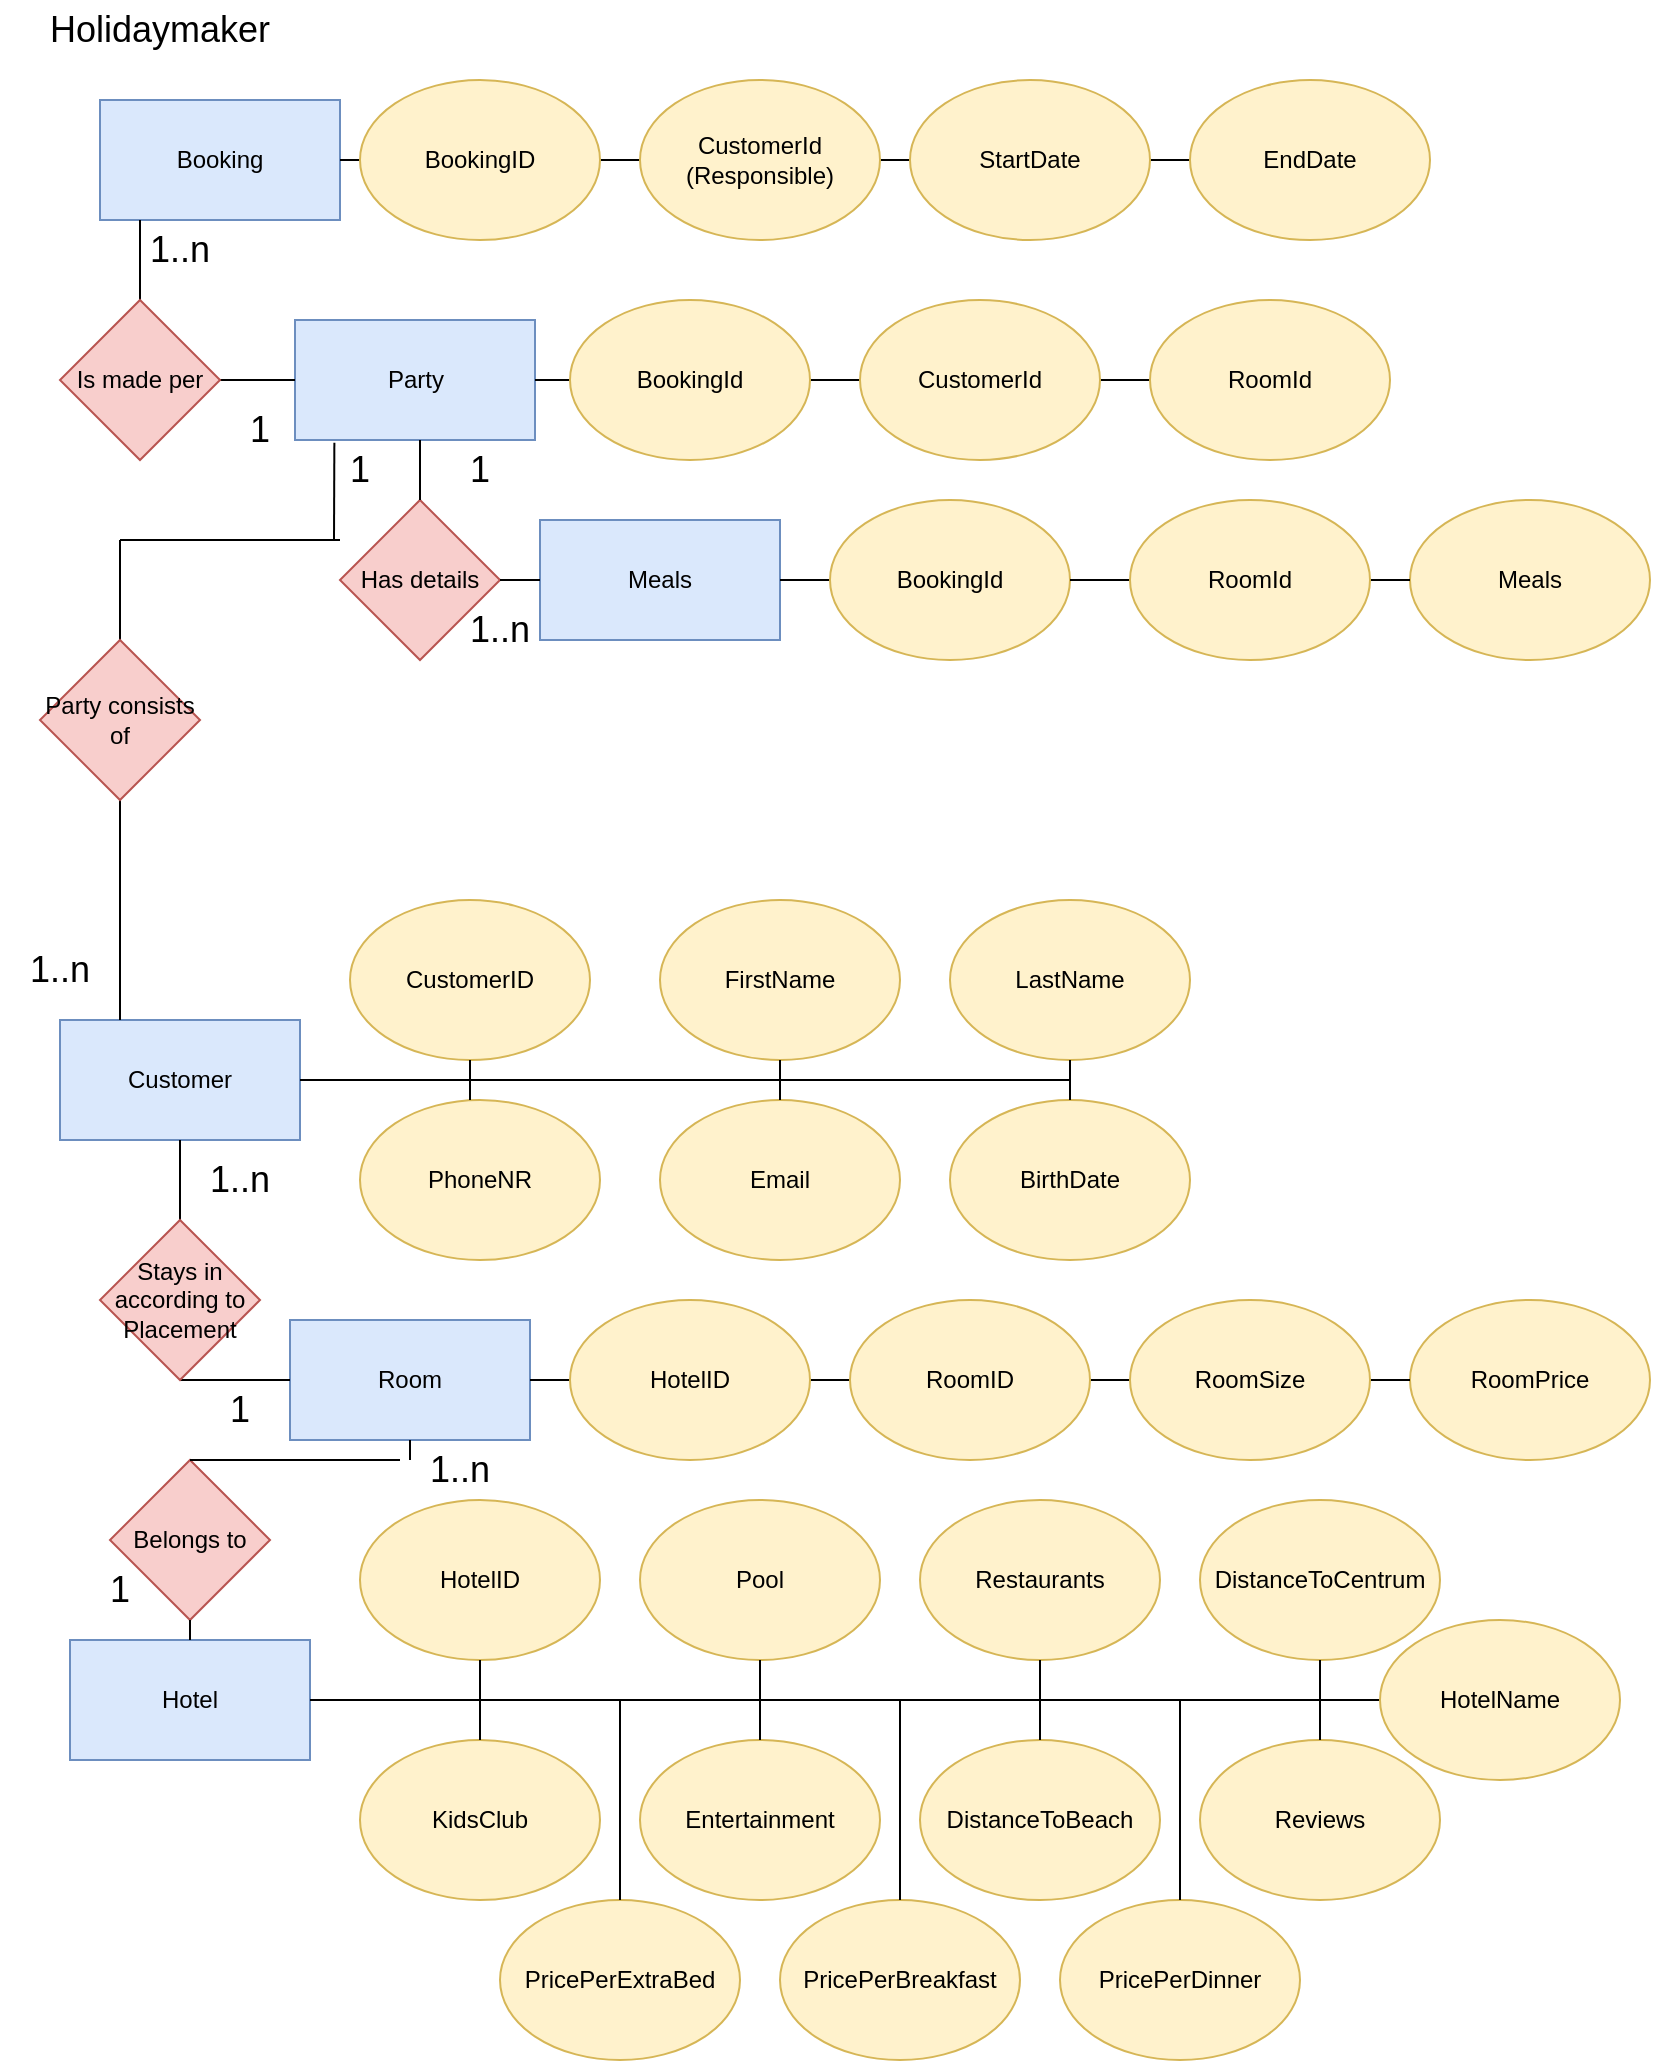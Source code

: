 <mxfile version="16.1.2" type="google"><diagram id="R2lEEEUBdFMjLlhIrx00" name="Page-1"><mxGraphModel dx="1422" dy="1862" grid="1" gridSize="10" guides="1" tooltips="1" connect="1" arrows="1" fold="1" page="1" pageScale="1" pageWidth="850" pageHeight="1100" math="0" shadow="0" extFonts="Permanent Marker^https://fonts.googleapis.com/css?family=Permanent+Marker"><root><mxCell id="0"/><mxCell id="1" parent="0"/><mxCell id="Dmn-SxUg9u5VaEQKPg6Y-27" value="CustomerID" style="ellipse;whiteSpace=wrap;html=1;fillColor=#fff2cc;strokeColor=#d6b656;" parent="1" vertex="1"><mxGeometry x="185" y="-630" width="120" height="80" as="geometry"/></mxCell><mxCell id="Dmn-SxUg9u5VaEQKPg6Y-80" value="&lt;font style=&quot;font-size: 18px&quot;&gt;Holidaymaker&lt;/font&gt;" style="text;html=1;strokeColor=none;fillColor=none;align=center;verticalAlign=middle;whiteSpace=wrap;rounded=0;" parent="1" vertex="1"><mxGeometry x="60" y="-1080" width="60" height="30" as="geometry"/></mxCell><mxCell id="2mYoJZy2AMbF7OfkjSif-2" value="Hotel" style="rounded=0;whiteSpace=wrap;html=1;fillColor=#dae8fc;strokeColor=#6c8ebf;" parent="1" vertex="1"><mxGeometry x="45" y="-260" width="120" height="60" as="geometry"/></mxCell><mxCell id="2mYoJZy2AMbF7OfkjSif-3" value="Room" style="rounded=0;whiteSpace=wrap;html=1;fillColor=#dae8fc;strokeColor=#6c8ebf;" parent="1" vertex="1"><mxGeometry x="155" y="-420" width="120" height="60" as="geometry"/></mxCell><mxCell id="2mYoJZy2AMbF7OfkjSif-4" value="Customer" style="rounded=0;whiteSpace=wrap;html=1;fillColor=#dae8fc;strokeColor=#6c8ebf;" parent="1" vertex="1"><mxGeometry x="40" y="-570" width="120" height="60" as="geometry"/></mxCell><mxCell id="2mYoJZy2AMbF7OfkjSif-6" value="FirstName" style="ellipse;whiteSpace=wrap;html=1;fillColor=#fff2cc;strokeColor=#d6b656;" parent="1" vertex="1"><mxGeometry x="340" y="-630" width="120" height="80" as="geometry"/></mxCell><mxCell id="2mYoJZy2AMbF7OfkjSif-11" value="PhoneNR" style="ellipse;whiteSpace=wrap;html=1;fillColor=#fff2cc;strokeColor=#d6b656;" parent="1" vertex="1"><mxGeometry x="190" y="-530" width="120" height="80" as="geometry"/></mxCell><mxCell id="2mYoJZy2AMbF7OfkjSif-12" value="Email" style="ellipse;whiteSpace=wrap;html=1;fillColor=#fff2cc;strokeColor=#d6b656;" parent="1" vertex="1"><mxGeometry x="340" y="-530" width="120" height="80" as="geometry"/></mxCell><mxCell id="2mYoJZy2AMbF7OfkjSif-13" value="BirthDate" style="ellipse;whiteSpace=wrap;html=1;fillColor=#fff2cc;strokeColor=#d6b656;" parent="1" vertex="1"><mxGeometry x="485" y="-530" width="120" height="80" as="geometry"/></mxCell><mxCell id="2mYoJZy2AMbF7OfkjSif-14" value="HotelID" style="ellipse;whiteSpace=wrap;html=1;fillColor=#fff2cc;strokeColor=#d6b656;" parent="1" vertex="1"><mxGeometry x="190" y="-330" width="120" height="80" as="geometry"/></mxCell><mxCell id="2mYoJZy2AMbF7OfkjSif-15" value="Pool" style="ellipse;whiteSpace=wrap;html=1;fillColor=#fff2cc;strokeColor=#d6b656;" parent="1" vertex="1"><mxGeometry x="330" y="-330" width="120" height="80" as="geometry"/></mxCell><mxCell id="2mYoJZy2AMbF7OfkjSif-16" value="Restaurants" style="ellipse;whiteSpace=wrap;html=1;fillColor=#fff2cc;strokeColor=#d6b656;" parent="1" vertex="1"><mxGeometry x="470" y="-330" width="120" height="80" as="geometry"/></mxCell><mxCell id="2mYoJZy2AMbF7OfkjSif-17" value="KidsClub" style="ellipse;whiteSpace=wrap;html=1;fillColor=#fff2cc;strokeColor=#d6b656;" parent="1" vertex="1"><mxGeometry x="190" y="-210" width="120" height="80" as="geometry"/></mxCell><mxCell id="2mYoJZy2AMbF7OfkjSif-18" value="Entertainment" style="ellipse;whiteSpace=wrap;html=1;fillColor=#fff2cc;strokeColor=#d6b656;" parent="1" vertex="1"><mxGeometry x="330" y="-210" width="120" height="80" as="geometry"/></mxCell><mxCell id="2mYoJZy2AMbF7OfkjSif-19" value="LastName" style="ellipse;whiteSpace=wrap;html=1;fillColor=#fff2cc;strokeColor=#d6b656;" parent="1" vertex="1"><mxGeometry x="485" y="-630" width="120" height="80" as="geometry"/></mxCell><mxCell id="2mYoJZy2AMbF7OfkjSif-22" value="RoomPrice" style="ellipse;whiteSpace=wrap;html=1;fillColor=#fff2cc;strokeColor=#d6b656;" parent="1" vertex="1"><mxGeometry x="715" y="-430" width="120" height="80" as="geometry"/></mxCell><mxCell id="2mYoJZy2AMbF7OfkjSif-23" value="DistanceToBeach" style="ellipse;whiteSpace=wrap;html=1;fillColor=#fff2cc;strokeColor=#d6b656;" parent="1" vertex="1"><mxGeometry x="470" y="-210" width="120" height="80" as="geometry"/></mxCell><mxCell id="2mYoJZy2AMbF7OfkjSif-24" value="DistanceToCentrum" style="ellipse;whiteSpace=wrap;html=1;fillColor=#fff2cc;strokeColor=#d6b656;" parent="1" vertex="1"><mxGeometry x="610" y="-330" width="120" height="80" as="geometry"/></mxCell><mxCell id="2mYoJZy2AMbF7OfkjSif-25" value="Reviews" style="ellipse;whiteSpace=wrap;html=1;fillColor=#fff2cc;strokeColor=#d6b656;" parent="1" vertex="1"><mxGeometry x="610" y="-210" width="120" height="80" as="geometry"/></mxCell><mxCell id="2mYoJZy2AMbF7OfkjSif-26" value="Booking" style="rounded=0;whiteSpace=wrap;html=1;fillColor=#dae8fc;strokeColor=#6c8ebf;" parent="1" vertex="1"><mxGeometry x="60" y="-1030" width="120" height="60" as="geometry"/></mxCell><mxCell id="2mYoJZy2AMbF7OfkjSif-35" value="PricePerExtraBed" style="ellipse;whiteSpace=wrap;html=1;fillColor=#fff2cc;strokeColor=#d6b656;" parent="1" vertex="1"><mxGeometry x="260" y="-130" width="120" height="80" as="geometry"/></mxCell><mxCell id="2mYoJZy2AMbF7OfkjSif-36" value="PricePerDinner" style="ellipse;whiteSpace=wrap;html=1;fillColor=#fff2cc;strokeColor=#d6b656;" parent="1" vertex="1"><mxGeometry x="540" y="-130" width="120" height="80" as="geometry"/></mxCell><mxCell id="2mYoJZy2AMbF7OfkjSif-37" value="PricePerBreakfast" style="ellipse;whiteSpace=wrap;html=1;fillColor=#fff2cc;strokeColor=#d6b656;" parent="1" vertex="1"><mxGeometry x="400" y="-130" width="120" height="80" as="geometry"/></mxCell><mxCell id="2mYoJZy2AMbF7OfkjSif-38" value="Party" style="rounded=0;whiteSpace=wrap;html=1;fillColor=#dae8fc;strokeColor=#6c8ebf;" parent="1" vertex="1"><mxGeometry x="157.5" y="-920" width="120" height="60" as="geometry"/></mxCell><mxCell id="4hWKKwx23Ke5O0iO508c-1" value="" style="endArrow=none;html=1;rounded=0;fontSize=18;entryX=1;entryY=0.5;entryDx=0;entryDy=0;exitX=0.5;exitY=1;exitDx=0;exitDy=0;" parent="1" target="2mYoJZy2AMbF7OfkjSif-4" edge="1"><mxGeometry width="50" height="50" relative="1" as="geometry"><mxPoint x="545" y="-540" as="sourcePoint"/><mxPoint x="600" y="-380" as="targetPoint"/></mxGeometry></mxCell><mxCell id="4hWKKwx23Ke5O0iO508c-2" value="" style="endArrow=none;html=1;rounded=0;fontSize=18;entryX=0.5;entryY=1;entryDx=0;entryDy=0;exitX=0.5;exitY=1;exitDx=0;exitDy=0;" parent="1" source="Dmn-SxUg9u5VaEQKPg6Y-27" edge="1"><mxGeometry width="50" height="50" relative="1" as="geometry"><mxPoint x="246.009" y="-519.911" as="sourcePoint"/><mxPoint x="245" y="-530" as="targetPoint"/></mxGeometry></mxCell><mxCell id="4hWKKwx23Ke5O0iO508c-3" value="" style="endArrow=none;html=1;rounded=0;fontSize=18;entryX=0.5;entryY=1;entryDx=0;entryDy=0;exitX=0.5;exitY=1;exitDx=0;exitDy=0;" parent="1" source="2mYoJZy2AMbF7OfkjSif-6" edge="1"><mxGeometry width="50" height="50" relative="1" as="geometry"><mxPoint x="400" y="-520" as="sourcePoint"/><mxPoint x="400" y="-530" as="targetPoint"/></mxGeometry></mxCell><mxCell id="4hWKKwx23Ke5O0iO508c-4" value="" style="endArrow=none;html=1;rounded=0;fontSize=18;exitX=0.5;exitY=1;exitDx=0;exitDy=0;" parent="1" source="2mYoJZy2AMbF7OfkjSif-19" edge="1"><mxGeometry width="50" height="50" relative="1" as="geometry"><mxPoint x="545" y="-520" as="sourcePoint"/><mxPoint x="545" y="-530" as="targetPoint"/></mxGeometry></mxCell><mxCell id="4hWKKwx23Ke5O0iO508c-6" value="" style="endArrow=none;html=1;rounded=0;fontSize=18;exitX=1;exitY=0.5;exitDx=0;exitDy=0;entryX=0;entryY=0.5;entryDx=0;entryDy=0;" parent="1" source="2mYoJZy2AMbF7OfkjSif-3" target="2mYoJZy2AMbF7OfkjSif-22" edge="1"><mxGeometry width="50" height="50" relative="1" as="geometry"><mxPoint x="415" y="-320" as="sourcePoint"/><mxPoint x="415" y="-310" as="targetPoint"/></mxGeometry></mxCell><mxCell id="4hWKKwx23Ke5O0iO508c-10" value="" style="endArrow=none;html=1;rounded=0;fontSize=18;exitX=1;exitY=0.5;exitDx=0;exitDy=0;entryX=0;entryY=0.5;entryDx=0;entryDy=0;" parent="1" source="2mYoJZy2AMbF7OfkjSif-2" target="4hWKKwx23Ke5O0iO508c-60" edge="1"><mxGeometry width="50" height="50" relative="1" as="geometry"><mxPoint x="320" y="-280" as="sourcePoint"/><mxPoint x="670" y="-230" as="targetPoint"/></mxGeometry></mxCell><mxCell id="4hWKKwx23Ke5O0iO508c-11" value="" style="endArrow=none;html=1;rounded=0;fontSize=18;entryX=0.5;entryY=1;entryDx=0;entryDy=0;exitX=0.5;exitY=0;exitDx=0;exitDy=0;" parent="1" source="2mYoJZy2AMbF7OfkjSif-17" target="2mYoJZy2AMbF7OfkjSif-14" edge="1"><mxGeometry width="50" height="50" relative="1" as="geometry"><mxPoint x="320" y="-280" as="sourcePoint"/><mxPoint x="370" y="-330" as="targetPoint"/></mxGeometry></mxCell><mxCell id="4hWKKwx23Ke5O0iO508c-12" value="" style="endArrow=none;html=1;rounded=0;fontSize=18;entryX=0.5;entryY=1;entryDx=0;entryDy=0;exitX=0.5;exitY=0;exitDx=0;exitDy=0;" parent="1" source="2mYoJZy2AMbF7OfkjSif-18" target="2mYoJZy2AMbF7OfkjSif-15" edge="1"><mxGeometry width="50" height="50" relative="1" as="geometry"><mxPoint x="260" y="-200" as="sourcePoint"/><mxPoint x="260" y="-240" as="targetPoint"/></mxGeometry></mxCell><mxCell id="4hWKKwx23Ke5O0iO508c-13" value="" style="endArrow=none;html=1;rounded=0;fontSize=18;entryX=0.5;entryY=1;entryDx=0;entryDy=0;exitX=0.5;exitY=0;exitDx=0;exitDy=0;" parent="1" source="2mYoJZy2AMbF7OfkjSif-23" target="2mYoJZy2AMbF7OfkjSif-16" edge="1"><mxGeometry width="50" height="50" relative="1" as="geometry"><mxPoint x="400" y="-200" as="sourcePoint"/><mxPoint x="400" y="-240" as="targetPoint"/></mxGeometry></mxCell><mxCell id="4hWKKwx23Ke5O0iO508c-14" value="" style="endArrow=none;html=1;rounded=0;fontSize=18;entryX=0.5;entryY=1;entryDx=0;entryDy=0;exitX=0.5;exitY=0;exitDx=0;exitDy=0;" parent="1" edge="1"><mxGeometry width="50" height="50" relative="1" as="geometry"><mxPoint x="670" y="-210" as="sourcePoint"/><mxPoint x="670" y="-250" as="targetPoint"/></mxGeometry></mxCell><mxCell id="4hWKKwx23Ke5O0iO508c-15" value="" style="endArrow=none;html=1;rounded=0;fontSize=18;exitX=0.5;exitY=0;exitDx=0;exitDy=0;" parent="1" source="2mYoJZy2AMbF7OfkjSif-35" edge="1"><mxGeometry width="50" height="50" relative="1" as="geometry"><mxPoint x="320" y="-190" as="sourcePoint"/><mxPoint x="320" y="-230" as="targetPoint"/></mxGeometry></mxCell><mxCell id="4hWKKwx23Ke5O0iO508c-16" value="" style="endArrow=none;html=1;rounded=0;fontSize=18;exitX=0.5;exitY=0;exitDx=0;exitDy=0;" parent="1" source="2mYoJZy2AMbF7OfkjSif-37" edge="1"><mxGeometry width="50" height="50" relative="1" as="geometry"><mxPoint x="330" y="-100" as="sourcePoint"/><mxPoint x="460" y="-230" as="targetPoint"/></mxGeometry></mxCell><mxCell id="4hWKKwx23Ke5O0iO508c-17" value="" style="endArrow=none;html=1;rounded=0;fontSize=18;exitX=0.5;exitY=0;exitDx=0;exitDy=0;" parent="1" source="2mYoJZy2AMbF7OfkjSif-36" edge="1"><mxGeometry width="50" height="50" relative="1" as="geometry"><mxPoint x="320" y="-190" as="sourcePoint"/><mxPoint x="600" y="-230" as="targetPoint"/></mxGeometry></mxCell><mxCell id="4hWKKwx23Ke5O0iO508c-18" value="" style="endArrow=none;html=1;rounded=0;fontSize=18;entryX=1;entryY=0.5;entryDx=0;entryDy=0;" parent="1" target="2mYoJZy2AMbF7OfkjSif-26" edge="1"><mxGeometry width="50" height="50" relative="1" as="geometry"><mxPoint x="660" y="-1000" as="sourcePoint"/><mxPoint x="410" y="-1000" as="targetPoint"/></mxGeometry></mxCell><mxCell id="4hWKKwx23Ke5O0iO508c-23" value="" style="endArrow=none;html=1;rounded=0;fontSize=18;exitX=1;exitY=0.5;exitDx=0;exitDy=0;entryX=0;entryY=0.5;entryDx=0;entryDy=0;" parent="1" source="2mYoJZy2AMbF7OfkjSif-38" target="4hWKKwx23Ke5O0iO508c-75" edge="1"><mxGeometry width="50" height="50" relative="1" as="geometry"><mxPoint x="587.5" y="-840" as="sourcePoint"/><mxPoint x="797.5" y="-890" as="targetPoint"/></mxGeometry></mxCell><mxCell id="4hWKKwx23Ke5O0iO508c-27" value="" style="endArrow=none;html=1;rounded=0;fontSize=18;entryX=0.5;entryY=1;entryDx=0;entryDy=0;startArrow=none;exitX=0.5;exitY=0;exitDx=0;exitDy=0;" parent="1" source="Dmn-SxUg9u5VaEQKPg6Y-38" edge="1"><mxGeometry width="50" height="50" relative="1" as="geometry"><mxPoint x="80" y="-960" as="sourcePoint"/><mxPoint x="80" y="-970" as="targetPoint"/></mxGeometry></mxCell><mxCell id="4hWKKwx23Ke5O0iO508c-28" value="" style="endArrow=none;html=1;rounded=0;fontSize=18;entryX=0;entryY=0.5;entryDx=0;entryDy=0;exitX=1;exitY=0.5;exitDx=0;exitDy=0;" parent="1" source="Dmn-SxUg9u5VaEQKPg6Y-38" target="2mYoJZy2AMbF7OfkjSif-38" edge="1"><mxGeometry width="50" height="50" relative="1" as="geometry"><mxPoint x="80" y="-830" as="sourcePoint"/><mxPoint x="690" y="-765" as="targetPoint"/></mxGeometry></mxCell><mxCell id="4hWKKwx23Ke5O0iO508c-31" value="1..n" style="text;html=1;strokeColor=none;fillColor=none;align=center;verticalAlign=middle;whiteSpace=wrap;rounded=0;fontSize=18;" parent="1" vertex="1"><mxGeometry x="70" y="-970" width="60" height="30" as="geometry"/></mxCell><mxCell id="4hWKKwx23Ke5O0iO508c-32" value="1" style="text;html=1;strokeColor=none;fillColor=none;align=center;verticalAlign=middle;whiteSpace=wrap;rounded=0;fontSize=18;" parent="1" vertex="1"><mxGeometry x="110" y="-880" width="60" height="30" as="geometry"/></mxCell><mxCell id="4hWKKwx23Ke5O0iO508c-33" value="" style="endArrow=none;html=1;rounded=0;fontSize=18;exitX=0.25;exitY=0;exitDx=0;exitDy=0;" parent="1" source="2mYoJZy2AMbF7OfkjSif-4" edge="1"><mxGeometry width="50" height="50" relative="1" as="geometry"><mxPoint x="1010" y="-250" as="sourcePoint"/><mxPoint x="70" y="-810" as="targetPoint"/></mxGeometry></mxCell><mxCell id="4hWKKwx23Ke5O0iO508c-36" value="Has details" style="rhombus;whiteSpace=wrap;html=1;fillColor=#f8cecc;strokeColor=#b85450;" parent="1" vertex="1"><mxGeometry x="180" y="-830" width="80" height="80" as="geometry"/></mxCell><mxCell id="4hWKKwx23Ke5O0iO508c-40" value="" style="endArrow=none;html=1;rounded=0;fontSize=18;entryX=0.5;entryY=1;entryDx=0;entryDy=0;" parent="1" target="2mYoJZy2AMbF7OfkjSif-3" edge="1"><mxGeometry width="50" height="50" relative="1" as="geometry"><mxPoint x="215" y="-350" as="sourcePoint"/><mxPoint x="690" y="-90" as="targetPoint"/></mxGeometry></mxCell><mxCell id="4hWKKwx23Ke5O0iO508c-41" value="Belongs to" style="rhombus;whiteSpace=wrap;html=1;fillColor=#f8cecc;strokeColor=#b85450;" parent="1" vertex="1"><mxGeometry x="65" y="-350" width="80" height="80" as="geometry"/></mxCell><mxCell id="4hWKKwx23Ke5O0iO508c-42" value="1..n" style="text;html=1;strokeColor=none;fillColor=none;align=center;verticalAlign=middle;whiteSpace=wrap;rounded=0;fontSize=18;" parent="1" vertex="1"><mxGeometry x="10" y="-610" width="60" height="30" as="geometry"/></mxCell><mxCell id="4hWKKwx23Ke5O0iO508c-43" value="1" style="text;html=1;strokeColor=none;fillColor=none;align=center;verticalAlign=middle;whiteSpace=wrap;rounded=0;fontSize=18;" parent="1" vertex="1"><mxGeometry x="40" y="-300" width="60" height="30" as="geometry"/></mxCell><mxCell id="4hWKKwx23Ke5O0iO508c-47" value="1..n" style="text;html=1;strokeColor=none;fillColor=none;align=center;verticalAlign=middle;whiteSpace=wrap;rounded=0;fontSize=18;" parent="1" vertex="1"><mxGeometry x="210" y="-360" width="60" height="30" as="geometry"/></mxCell><mxCell id="Dmn-SxUg9u5VaEQKPg6Y-38" value="Is made per" style="rhombus;whiteSpace=wrap;html=1;fillColor=#f8cecc;strokeColor=#b85450;" parent="1" vertex="1"><mxGeometry x="40" y="-930" width="80" height="80" as="geometry"/></mxCell><mxCell id="4hWKKwx23Ke5O0iO508c-59" value="" style="endArrow=none;html=1;rounded=0;fontSize=18;exitX=0.5;exitY=0;exitDx=0;exitDy=0;" parent="1" source="4hWKKwx23Ke5O0iO508c-36" edge="1"><mxGeometry width="50" height="50" relative="1" as="geometry"><mxPoint x="500" y="-680" as="sourcePoint"/><mxPoint x="220" y="-860" as="targetPoint"/></mxGeometry></mxCell><mxCell id="4hWKKwx23Ke5O0iO508c-60" value="HotelName" style="ellipse;whiteSpace=wrap;html=1;fillColor=#fff2cc;strokeColor=#d6b656;" parent="1" vertex="1"><mxGeometry x="700" y="-270" width="120" height="80" as="geometry"/></mxCell><mxCell id="2mYoJZy2AMbF7OfkjSif-8" value="HotelID" style="ellipse;whiteSpace=wrap;html=1;fillColor=#fff2cc;strokeColor=#d6b656;" parent="1" vertex="1"><mxGeometry x="295" y="-430" width="120" height="80" as="geometry"/></mxCell><mxCell id="2mYoJZy2AMbF7OfkjSif-9" value="RoomID" style="ellipse;whiteSpace=wrap;html=1;fillColor=#fff2cc;strokeColor=#d6b656;" parent="1" vertex="1"><mxGeometry x="435" y="-430" width="120" height="80" as="geometry"/></mxCell><mxCell id="2mYoJZy2AMbF7OfkjSif-10" value="RoomSize" style="ellipse;whiteSpace=wrap;html=1;fillColor=#fff2cc;strokeColor=#d6b656;" parent="1" vertex="1"><mxGeometry x="575" y="-430" width="120" height="80" as="geometry"/></mxCell><mxCell id="4hWKKwx23Ke5O0iO508c-63" value="" style="endArrow=none;html=1;rounded=0;fontSize=18;entryX=0.5;entryY=1;entryDx=0;entryDy=0;startArrow=none;" parent="1" source="4hWKKwx23Ke5O0iO508c-39" target="2mYoJZy2AMbF7OfkjSif-4" edge="1"><mxGeometry width="50" height="50" relative="1" as="geometry"><mxPoint x="100" y="-350" as="sourcePoint"/><mxPoint x="100" y="-510" as="targetPoint"/></mxGeometry></mxCell><mxCell id="4hWKKwx23Ke5O0iO508c-64" value="" style="endArrow=none;html=1;rounded=0;fontSize=18;entryX=0;entryY=0.5;entryDx=0;entryDy=0;exitX=0.5;exitY=1;exitDx=0;exitDy=0;" parent="1" source="4hWKKwx23Ke5O0iO508c-39" target="2mYoJZy2AMbF7OfkjSif-3" edge="1"><mxGeometry width="50" height="50" relative="1" as="geometry"><mxPoint x="100" y="-350" as="sourcePoint"/><mxPoint x="340" y="-450" as="targetPoint"/></mxGeometry></mxCell><mxCell id="4hWKKwx23Ke5O0iO508c-65" value="" style="endArrow=none;html=1;rounded=0;fontSize=18;entryX=0.5;entryY=0;entryDx=0;entryDy=0;" parent="1" target="4hWKKwx23Ke5O0iO508c-41" edge="1"><mxGeometry width="50" height="50" relative="1" as="geometry"><mxPoint x="210" y="-350" as="sourcePoint"/><mxPoint x="130" y="-350" as="targetPoint"/></mxGeometry></mxCell><mxCell id="4hWKKwx23Ke5O0iO508c-66" value="" style="endArrow=none;html=1;rounded=0;fontSize=18;entryX=0.5;entryY=0;entryDx=0;entryDy=0;exitX=0.5;exitY=1;exitDx=0;exitDy=0;" parent="1" source="4hWKKwx23Ke5O0iO508c-41" target="2mYoJZy2AMbF7OfkjSif-2" edge="1"><mxGeometry width="50" height="50" relative="1" as="geometry"><mxPoint x="90" y="-290" as="sourcePoint"/><mxPoint x="320" y="-540" as="targetPoint"/></mxGeometry></mxCell><mxCell id="4hWKKwx23Ke5O0iO508c-67" value="1" style="text;html=1;strokeColor=none;fillColor=none;align=center;verticalAlign=middle;whiteSpace=wrap;rounded=0;fontSize=18;" parent="1" vertex="1"><mxGeometry x="100" y="-390" width="60" height="30" as="geometry"/></mxCell><mxCell id="2mYoJZy2AMbF7OfkjSif-40" value="BookingId" style="ellipse;whiteSpace=wrap;html=1;fillColor=#fff2cc;strokeColor=#d6b656;" parent="1" vertex="1"><mxGeometry x="295" y="-930" width="120" height="80" as="geometry"/></mxCell><mxCell id="2mYoJZy2AMbF7OfkjSif-47" value="CustomerId" style="ellipse;whiteSpace=wrap;html=1;fillColor=#fff2cc;strokeColor=#d6b656;" parent="1" vertex="1"><mxGeometry x="440" y="-930" width="120" height="80" as="geometry"/></mxCell><mxCell id="4hWKKwx23Ke5O0iO508c-69" value="1" style="text;html=1;strokeColor=none;fillColor=none;align=center;verticalAlign=middle;whiteSpace=wrap;rounded=0;fontSize=18;" parent="1" vertex="1"><mxGeometry x="220" y="-855" width="60" height="20" as="geometry"/></mxCell><mxCell id="4hWKKwx23Ke5O0iO508c-75" value="RoomId" style="ellipse;whiteSpace=wrap;html=1;fillColor=#fff2cc;strokeColor=#d6b656;" parent="1" vertex="1"><mxGeometry x="585" y="-930" width="120" height="80" as="geometry"/></mxCell><mxCell id="4hWKKwx23Ke5O0iO508c-90" value="Meals" style="rounded=0;whiteSpace=wrap;html=1;fillColor=#dae8fc;strokeColor=#6c8ebf;" parent="1" vertex="1"><mxGeometry x="280" y="-820" width="120" height="60" as="geometry"/></mxCell><mxCell id="4hWKKwx23Ke5O0iO508c-94" value="" style="endArrow=none;html=1;rounded=0;fontSize=18;entryX=1;entryY=0.5;entryDx=0;entryDy=0;exitX=0;exitY=0.5;exitDx=0;exitDy=0;startArrow=none;" parent="1" source="4hWKKwx23Ke5O0iO508c-101" target="4hWKKwx23Ke5O0iO508c-90" edge="1"><mxGeometry width="50" height="50" relative="1" as="geometry"><mxPoint x="580" y="-790" as="sourcePoint"/><mxPoint x="580" y="-790" as="targetPoint"/></mxGeometry></mxCell><mxCell id="4hWKKwx23Ke5O0iO508c-97" value="Meals" style="ellipse;whiteSpace=wrap;html=1;fillColor=#fff2cc;strokeColor=#d6b656;" parent="1" vertex="1"><mxGeometry x="715" y="-830" width="120" height="80" as="geometry"/></mxCell><mxCell id="4hWKKwx23Ke5O0iO508c-109" value="" style="endArrow=none;html=1;rounded=0;fontSize=18;exitX=1;exitY=0.5;exitDx=0;exitDy=0;" parent="1" source="4hWKKwx23Ke5O0iO508c-36" edge="1"><mxGeometry width="50" height="50" relative="1" as="geometry"><mxPoint x="520" y="-720" as="sourcePoint"/><mxPoint x="280" y="-790" as="targetPoint"/></mxGeometry></mxCell><mxCell id="4hWKKwx23Ke5O0iO508c-113" value="1..n" style="text;html=1;strokeColor=none;fillColor=none;align=center;verticalAlign=middle;whiteSpace=wrap;rounded=0;fontSize=18;" parent="1" vertex="1"><mxGeometry x="230" y="-780" width="60" height="30" as="geometry"/></mxCell><mxCell id="4hWKKwx23Ke5O0iO508c-117" value="" style="endArrow=none;html=1;rounded=0;fontSize=18;" parent="1" edge="1"><mxGeometry width="50" height="50" relative="1" as="geometry"><mxPoint x="180" y="-810" as="sourcePoint"/><mxPoint x="70" y="-810" as="targetPoint"/></mxGeometry></mxCell><mxCell id="4hWKKwx23Ke5O0iO508c-118" value="" style="endArrow=none;html=1;rounded=0;fontSize=18;exitX=0.164;exitY=1.023;exitDx=0;exitDy=0;exitPerimeter=0;" parent="1" source="2mYoJZy2AMbF7OfkjSif-38" edge="1"><mxGeometry width="50" height="50" relative="1" as="geometry"><mxPoint x="150" y="-760" as="sourcePoint"/><mxPoint x="177" y="-810" as="targetPoint"/></mxGeometry></mxCell><mxCell id="4hWKKwx23Ke5O0iO508c-119" value="Party consists of" style="rhombus;whiteSpace=wrap;html=1;fillColor=#f8cecc;strokeColor=#b85450;" parent="1" vertex="1"><mxGeometry x="30" y="-760" width="80" height="80" as="geometry"/></mxCell><mxCell id="4hWKKwx23Ke5O0iO508c-39" value="Stays in&lt;br&gt;according to&lt;br&gt;Placement" style="rhombus;whiteSpace=wrap;html=1;fillColor=#f8cecc;strokeColor=#b85450;" parent="1" vertex="1"><mxGeometry x="60" y="-470" width="80" height="80" as="geometry"/></mxCell><mxCell id="4hWKKwx23Ke5O0iO508c-121" value="1" style="text;html=1;strokeColor=none;fillColor=none;align=center;verticalAlign=middle;whiteSpace=wrap;rounded=0;fontSize=18;" parent="1" vertex="1"><mxGeometry x="160" y="-855" width="60" height="20" as="geometry"/></mxCell><mxCell id="4hWKKwx23Ke5O0iO508c-122" value="1..n" style="text;html=1;strokeColor=none;fillColor=none;align=center;verticalAlign=middle;whiteSpace=wrap;rounded=0;fontSize=18;" parent="1" vertex="1"><mxGeometry x="100" y="-505" width="60" height="30" as="geometry"/></mxCell><mxCell id="2mYoJZy2AMbF7OfkjSif-27" value="BookingID" style="ellipse;whiteSpace=wrap;html=1;fillColor=#fff2cc;strokeColor=#d6b656;" parent="1" vertex="1"><mxGeometry x="190" y="-1040" width="120" height="80" as="geometry"/></mxCell><mxCell id="2mYoJZy2AMbF7OfkjSif-30" value="StartDate" style="ellipse;whiteSpace=wrap;html=1;fillColor=#fff2cc;strokeColor=#d6b656;" parent="1" vertex="1"><mxGeometry x="465" y="-1040" width="120" height="80" as="geometry"/></mxCell><mxCell id="2mYoJZy2AMbF7OfkjSif-31" value="EndDate" style="ellipse;whiteSpace=wrap;html=1;fillColor=#fff2cc;strokeColor=#d6b656;" parent="1" vertex="1"><mxGeometry x="605" y="-1040" width="120" height="80" as="geometry"/></mxCell><mxCell id="4hWKKwx23Ke5O0iO508c-72" value="CustomerId&lt;br&gt;(Responsible)" style="ellipse;whiteSpace=wrap;html=1;fillColor=#fff2cc;strokeColor=#d6b656;" parent="1" vertex="1"><mxGeometry x="330" y="-1040" width="120" height="80" as="geometry"/></mxCell><mxCell id="4hWKKwx23Ke5O0iO508c-101" value="BookingId" style="ellipse;whiteSpace=wrap;html=1;fillColor=#fff2cc;strokeColor=#d6b656;" parent="1" vertex="1"><mxGeometry x="425" y="-830" width="120" height="80" as="geometry"/></mxCell><mxCell id="4hWKKwx23Ke5O0iO508c-123" value="" style="endArrow=none;html=1;rounded=0;fontSize=18;entryX=1;entryY=0.5;entryDx=0;entryDy=0;exitX=0;exitY=0.5;exitDx=0;exitDy=0;" parent="1" source="4hWKKwx23Ke5O0iO508c-97" target="4hWKKwx23Ke5O0iO508c-101" edge="1"><mxGeometry width="50" height="50" relative="1" as="geometry"><mxPoint x="715.0" y="-790" as="sourcePoint"/><mxPoint x="400" y="-790" as="targetPoint"/></mxGeometry></mxCell><mxCell id="4hWKKwx23Ke5O0iO508c-91" value="RoomId" style="ellipse;whiteSpace=wrap;html=1;fillColor=#fff2cc;strokeColor=#d6b656;" parent="1" vertex="1"><mxGeometry x="575" y="-830" width="120" height="80" as="geometry"/></mxCell></root></mxGraphModel></diagram></mxfile>
